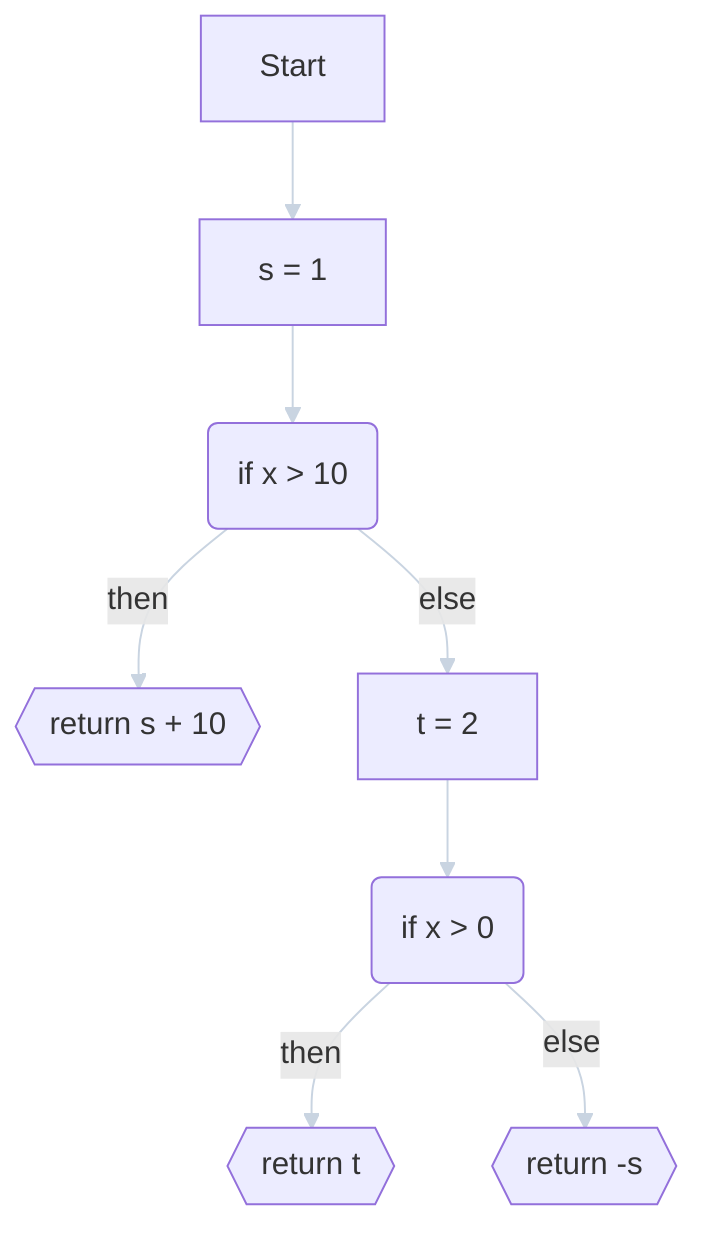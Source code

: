 flowchart TD
    linkStyle default stroke:#C9D4E1
    S[Start] --> A1
    A1[s = 1]
    A1 --> I1
    I1(if x > 10)
    I1 -->|then| T1
    I1 -->|else| E1
    T1{{return s + 10}}
    E1[t = 2]
    E1 --> I2
    I2(if x > 0)
    I2 -->|then| T2
    I2 -->|else| E2
    T2{{return t}}
    E2{{return -s}}